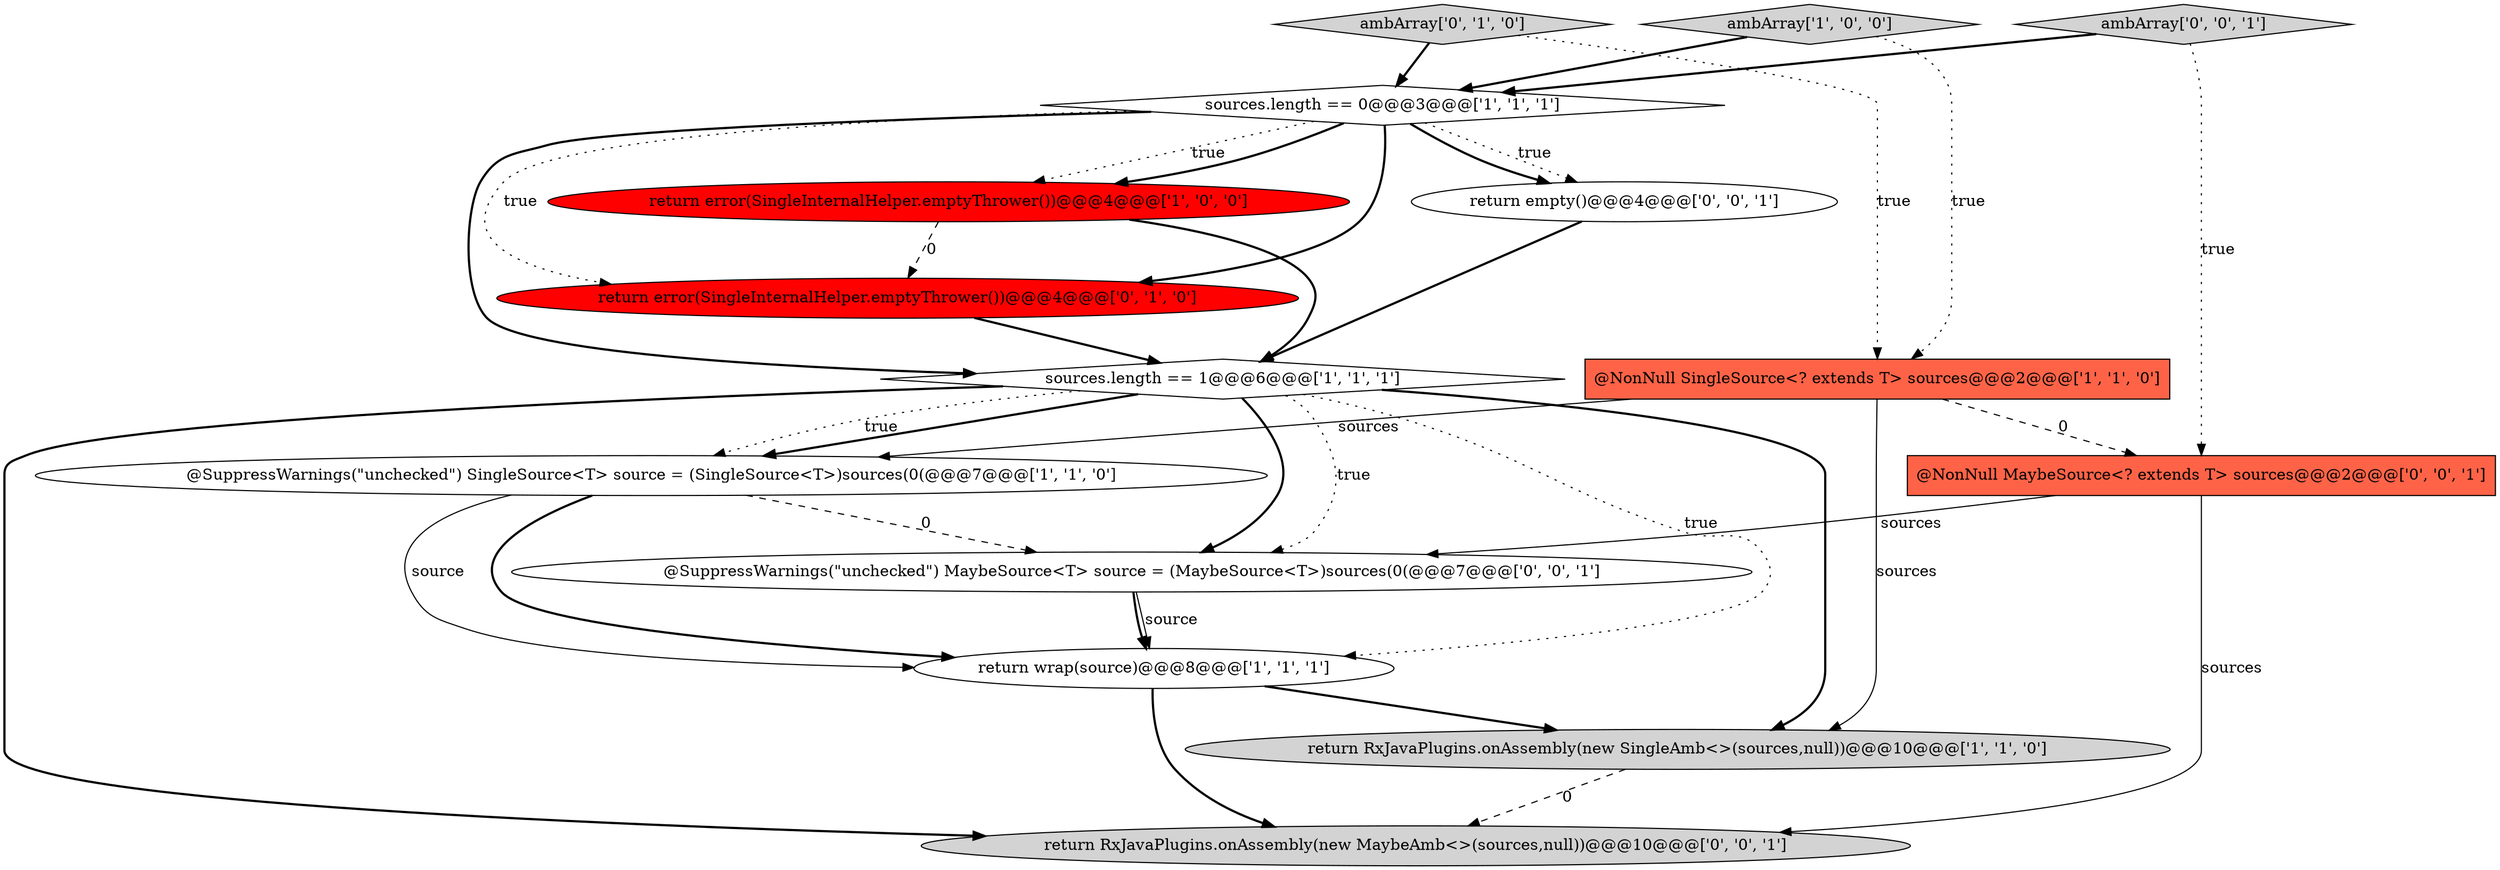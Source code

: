 digraph {
8 [style = filled, label = "ambArray['0', '1', '0']", fillcolor = lightgray, shape = diamond image = "AAA0AAABBB2BBB"];
7 [style = filled, label = "return wrap(source)@@@8@@@['1', '1', '1']", fillcolor = white, shape = ellipse image = "AAA0AAABBB1BBB"];
13 [style = filled, label = "ambArray['0', '0', '1']", fillcolor = lightgray, shape = diamond image = "AAA0AAABBB3BBB"];
14 [style = filled, label = "@SuppressWarnings(\"unchecked\") MaybeSource<T> source = (MaybeSource<T>)sources(0(@@@7@@@['0', '0', '1']", fillcolor = white, shape = ellipse image = "AAA0AAABBB3BBB"];
1 [style = filled, label = "sources.length == 1@@@6@@@['1', '1', '1']", fillcolor = white, shape = diamond image = "AAA0AAABBB1BBB"];
9 [style = filled, label = "return error(SingleInternalHelper.emptyThrower())@@@4@@@['0', '1', '0']", fillcolor = red, shape = ellipse image = "AAA1AAABBB2BBB"];
5 [style = filled, label = "@SuppressWarnings(\"unchecked\") SingleSource<T> source = (SingleSource<T>)sources(0(@@@7@@@['1', '1', '0']", fillcolor = white, shape = ellipse image = "AAA0AAABBB1BBB"];
12 [style = filled, label = "return RxJavaPlugins.onAssembly(new MaybeAmb<>(sources,null))@@@10@@@['0', '0', '1']", fillcolor = lightgray, shape = ellipse image = "AAA0AAABBB3BBB"];
11 [style = filled, label = "return empty()@@@4@@@['0', '0', '1']", fillcolor = white, shape = ellipse image = "AAA0AAABBB3BBB"];
3 [style = filled, label = "sources.length == 0@@@3@@@['1', '1', '1']", fillcolor = white, shape = diamond image = "AAA0AAABBB1BBB"];
2 [style = filled, label = "@NonNull SingleSource<? extends T> sources@@@2@@@['1', '1', '0']", fillcolor = tomato, shape = box image = "AAA0AAABBB1BBB"];
0 [style = filled, label = "ambArray['1', '0', '0']", fillcolor = lightgray, shape = diamond image = "AAA0AAABBB1BBB"];
6 [style = filled, label = "return RxJavaPlugins.onAssembly(new SingleAmb<>(sources,null))@@@10@@@['1', '1', '0']", fillcolor = lightgray, shape = ellipse image = "AAA0AAABBB1BBB"];
4 [style = filled, label = "return error(SingleInternalHelper.emptyThrower())@@@4@@@['1', '0', '0']", fillcolor = red, shape = ellipse image = "AAA1AAABBB1BBB"];
10 [style = filled, label = "@NonNull MaybeSource<? extends T> sources@@@2@@@['0', '0', '1']", fillcolor = tomato, shape = box image = "AAA0AAABBB3BBB"];
1->5 [style = bold, label=""];
3->11 [style = dotted, label="true"];
0->3 [style = bold, label=""];
5->14 [style = dashed, label="0"];
3->1 [style = bold, label=""];
11->1 [style = bold, label=""];
7->12 [style = bold, label=""];
8->2 [style = dotted, label="true"];
8->3 [style = bold, label=""];
3->11 [style = bold, label=""];
3->4 [style = dotted, label="true"];
2->6 [style = solid, label="sources"];
5->7 [style = solid, label="source"];
1->14 [style = dotted, label="true"];
3->9 [style = dotted, label="true"];
10->14 [style = solid, label="sources"];
13->10 [style = dotted, label="true"];
3->4 [style = bold, label=""];
2->10 [style = dashed, label="0"];
14->7 [style = solid, label="source"];
14->7 [style = bold, label=""];
6->12 [style = dashed, label="0"];
1->7 [style = dotted, label="true"];
3->9 [style = bold, label=""];
4->9 [style = dashed, label="0"];
1->6 [style = bold, label=""];
13->3 [style = bold, label=""];
7->6 [style = bold, label=""];
1->12 [style = bold, label=""];
5->7 [style = bold, label=""];
1->14 [style = bold, label=""];
4->1 [style = bold, label=""];
0->2 [style = dotted, label="true"];
10->12 [style = solid, label="sources"];
9->1 [style = bold, label=""];
1->5 [style = dotted, label="true"];
2->5 [style = solid, label="sources"];
}
